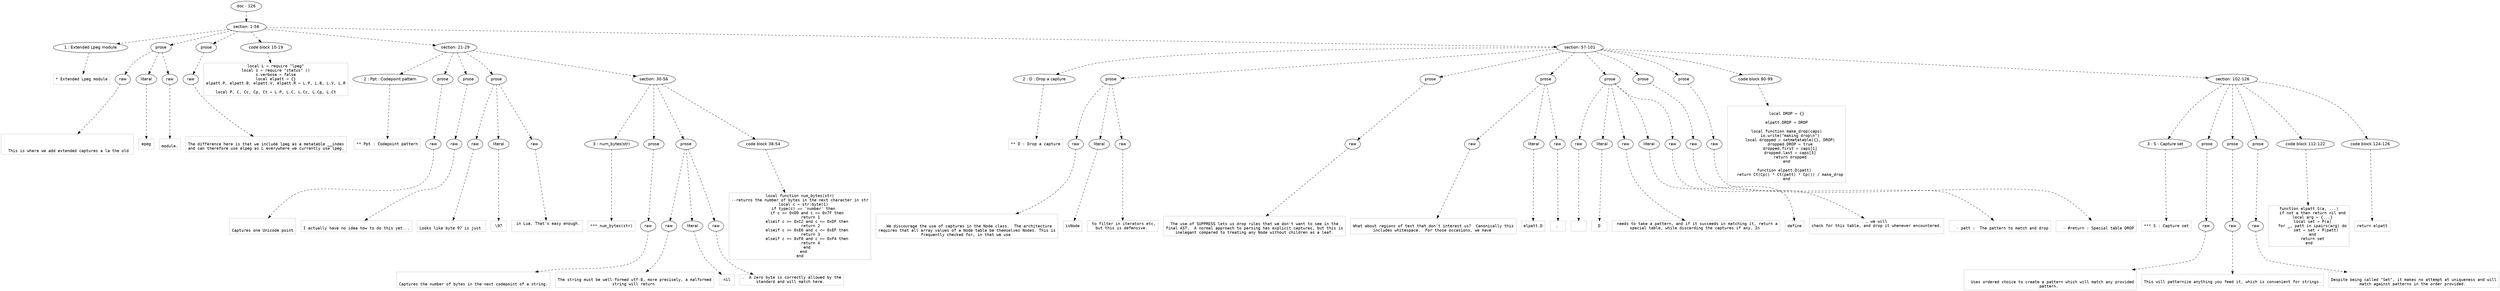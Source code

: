 digraph hierarchy {

node [fontname=Helvetica]
edge [style=dashed]

doc_0 [label="doc - 126"]


doc_0 -> { section_1}
{rank=same; section_1}

section_1 [label="section: 1-56"]


section_1 -> { header_2 prose_3 prose_4 codeblock_5 section_6 section_7}
{rank=same; header_2 prose_3 prose_4 codeblock_5 section_6 section_7}

header_2 [label="1 : Extended Lpeg module"]

prose_3 [label="prose"]

prose_4 [label="prose"]

codeblock_5 [label="code block 10-19"]

section_6 [label="section: 21-29"]

section_7 [label="section: 57-101"]


header_2 -> leaf_8
leaf_8  [color=Gray,shape=rectangle,fontname=Inconsolata,label="* Extended Lpeg module"]
prose_3 -> { raw_9 literal_10 raw_11}
{rank=same; raw_9 literal_10 raw_11}

raw_9 [label="raw"]

literal_10 [label="literal"]

raw_11 [label="raw"]


raw_9 -> leaf_12
leaf_12  [color=Gray,shape=rectangle,fontname=Inconsolata,label="


  This is where we add extended captures a la the old "]
literal_10 -> leaf_13
leaf_13  [color=Gray,shape=rectangle,fontname=Inconsolata,label="epeg"]
raw_11 -> leaf_14
leaf_14  [color=Gray,shape=rectangle,fontname=Inconsolata,label=" 
module.
"]
prose_4 -> { raw_15}
{rank=same; raw_15}

raw_15 [label="raw"]


raw_15 -> leaf_16
leaf_16  [color=Gray,shape=rectangle,fontname=Inconsolata,label="
The difference here is that we include lpeg as a metatable __index
and can therefore use elpeg as L everywhere we currently use lpeg.
"]
codeblock_5 -> leaf_17
leaf_17  [color=Gray,shape=rectangle,fontname=Inconsolata,label="local L = require \"lpeg\"
local s = require \"status\" ()
s.verbose = false
local elpatt = {}
elpatt.P, elpatt.B, elpatt.V, elpatt.R = L.P, L.B, L.V, L.R

local P, C, Cc, Cp, Ct = L.P, L.C, L.Cc, L.Cp, L.Ct
"]
section_6 -> { header_18 prose_19 prose_20 prose_21 section_22}
{rank=same; header_18 prose_19 prose_20 prose_21 section_22}

header_18 [label="2 : Ppt : Codepoint pattern"]

prose_19 [label="prose"]

prose_20 [label="prose"]

prose_21 [label="prose"]

section_22 [label="section: 30-56"]


header_18 -> leaf_23
leaf_23  [color=Gray,shape=rectangle,fontname=Inconsolata,label="** Ppt : Codepoint pattern"]
prose_19 -> { raw_24}
{rank=same; raw_24}

raw_24 [label="raw"]


raw_24 -> leaf_25
leaf_25  [color=Gray,shape=rectangle,fontname=Inconsolata,label="

Captures one Unicode point
"]
prose_20 -> { raw_26}
{rank=same; raw_26}

raw_26 [label="raw"]


raw_26 -> leaf_27
leaf_27  [color=Gray,shape=rectangle,fontname=Inconsolata,label="
I actually have no idea how to do this yet...
"]
prose_21 -> { raw_28 literal_29 raw_30}
{rank=same; raw_28 literal_29 raw_30}

raw_28 [label="raw"]

literal_29 [label="literal"]

raw_30 [label="raw"]


raw_28 -> leaf_31
leaf_31  [color=Gray,shape=rectangle,fontname=Inconsolata,label="
Looks like byte 97 is just "]
literal_29 -> leaf_32
leaf_32  [color=Gray,shape=rectangle,fontname=Inconsolata,label="\\97"]
raw_30 -> leaf_33
leaf_33  [color=Gray,shape=rectangle,fontname=Inconsolata,label=" in Lua. That's easy enough.

"]
section_22 -> { header_34 prose_35 prose_36 codeblock_37}
{rank=same; header_34 prose_35 prose_36 codeblock_37}

header_34 [label="3 : num_bytes(str)"]

prose_35 [label="prose"]

prose_36 [label="prose"]

codeblock_37 [label="code block 38-54"]


header_34 -> leaf_38
leaf_38  [color=Gray,shape=rectangle,fontname=Inconsolata,label="*** num_bytes(str)"]
prose_35 -> { raw_39}
{rank=same; raw_39}

raw_39 [label="raw"]


raw_39 -> leaf_40
leaf_40  [color=Gray,shape=rectangle,fontname=Inconsolata,label="

Captures the number of bytes in the next codepoint of a string.
"]
prose_36 -> { raw_41 literal_42 raw_43}
{rank=same; raw_41 literal_42 raw_43}

raw_41 [label="raw"]

literal_42 [label="literal"]

raw_43 [label="raw"]


raw_41 -> leaf_44
leaf_44  [color=Gray,shape=rectangle,fontname=Inconsolata,label="
The string must be well-formed utf-8, more precisely, a malformed
string will return "]
literal_42 -> leaf_45
leaf_45  [color=Gray,shape=rectangle,fontname=Inconsolata,label="nil"]
raw_43 -> leaf_46
leaf_46  [color=Gray,shape=rectangle,fontname=Inconsolata,label=".  A zero byte is correctly allowed by the
standard and will match here. 
"]
codeblock_37 -> leaf_47
leaf_47  [color=Gray,shape=rectangle,fontname=Inconsolata,label="local function num_bytes(str)
--returns the number of bytes in the next character in str
   local c = str:byte(1)
   if type(c) == 'number' then
      if c >= 0x00 and c <= 0x7F then
         return 1
      elseif c >= 0xC2 and c <= 0xDF then
         return 2
      elseif c >= 0xE0 and c <= 0xEF then
         return 3
      elseif c >= 0xF0 and c <= 0xF4 then
         return 4
      end
   end
end"]
section_7 -> { header_48 prose_49 prose_50 prose_51 prose_52 prose_53 prose_54 codeblock_55 section_56}
{rank=same; header_48 prose_49 prose_50 prose_51 prose_52 prose_53 prose_54 codeblock_55 section_56}

header_48 [label="2 : D : Drop a capture"]

prose_49 [label="prose"]

prose_50 [label="prose"]

prose_51 [label="prose"]

prose_52 [label="prose"]

prose_53 [label="prose"]

prose_54 [label="prose"]

codeblock_55 [label="code block 80-99"]

section_56 [label="section: 102-126"]


header_48 -> leaf_57
leaf_57  [color=Gray,shape=rectangle,fontname=Inconsolata,label="** D : Drop a capture"]
prose_49 -> { raw_58 literal_59 raw_60}
{rank=same; raw_58 literal_59 raw_60}

raw_58 [label="raw"]

literal_59 [label="literal"]

raw_60 [label="raw"]


raw_58 -> leaf_61
leaf_61  [color=Gray,shape=rectangle,fontname=Inconsolata,label="

  We discourage the use of captures in the Node class.  The architecture
requires that all array values of a Node table be themselves Nodes. This is
frequently checked for, in that we use "]
literal_59 -> leaf_62
leaf_62  [color=Gray,shape=rectangle,fontname=Inconsolata,label="isNode"]
raw_60 -> leaf_63
leaf_63  [color=Gray,shape=rectangle,fontname=Inconsolata,label=" to filter in iterators etc,
but this is defensive. 
"]
prose_50 -> { raw_64}
{rank=same; raw_64}

raw_64 [label="raw"]


raw_64 -> leaf_65
leaf_65  [color=Gray,shape=rectangle,fontname=Inconsolata,label="
The use of SUPPRESS lets us drop rules that we don't want to see in the
final AST.  A normal approach to parsing has explicit captures, but this is
inelegant compared to treating any Node without children as a leaf.
"]
prose_51 -> { raw_66 literal_67 raw_68}
{rank=same; raw_66 literal_67 raw_68}

raw_66 [label="raw"]

literal_67 [label="literal"]

raw_68 [label="raw"]


raw_66 -> leaf_69
leaf_69  [color=Gray,shape=rectangle,fontname=Inconsolata,label="
What about regions of text that don't interest us?  Canonically this
includes whitespace.  For those occasions, we have "]
literal_67 -> leaf_70
leaf_70  [color=Gray,shape=rectangle,fontname=Inconsolata,label="elpatt.D"]
raw_68 -> leaf_71
leaf_71  [color=Gray,shape=rectangle,fontname=Inconsolata,label=". 
"]
prose_52 -> { raw_72 literal_73 raw_74 literal_75 raw_76}
{rank=same; raw_72 literal_73 raw_74 literal_75 raw_76}

raw_72 [label="raw"]

literal_73 [label="literal"]

raw_74 [label="raw"]

literal_75 [label="literal"]

raw_76 [label="raw"]


raw_72 -> leaf_77
leaf_77  [color=Gray,shape=rectangle,fontname=Inconsolata,label=""]
literal_73 -> leaf_78
leaf_78  [color=Gray,shape=rectangle,fontname=Inconsolata,label="D"]
raw_74 -> leaf_79
leaf_79  [color=Gray,shape=rectangle,fontname=Inconsolata,label=" needs to take a pattern, and if it succeeds in matching it, return a
special table, while discarding the captures if any. In "]
literal_75 -> leaf_80
leaf_80  [color=Gray,shape=rectangle,fontname=Inconsolata,label="define"]
raw_76 -> leaf_81
leaf_81  [color=Gray,shape=rectangle,fontname=Inconsolata,label=", we will
check for this table, and drop it whenever encountered.

"]
prose_53 -> { raw_82}
{rank=same; raw_82}

raw_82 [label="raw"]


raw_82 -> leaf_83
leaf_83  [color=Gray,shape=rectangle,fontname=Inconsolata,label="
  - patt :  The pattern to match and drop
"]
prose_54 -> { raw_84}
{rank=same; raw_84}

raw_84 [label="raw"]


raw_84 -> leaf_85
leaf_85  [color=Gray,shape=rectangle,fontname=Inconsolata,label="
  - #return : Special table DROP
"]
codeblock_55 -> leaf_86
leaf_86  [color=Gray,shape=rectangle,fontname=Inconsolata,label="
local DROP = {}

elpatt.DROP = DROP

local function make_drop(caps)
   io.write(\"making drop\\n\")
   local dropped = setmetatable({}, DROP)
   dropped.DROP = true
   dropped.first = caps[1]
   dropped.last = caps[3]
   return dropped
end

function elpatt.D(patt)  
   return Ct(Cp() * Ct(patt) * Cp()) / make_drop
end
"]
section_56 -> { header_87 prose_88 prose_89 prose_90 codeblock_91 codeblock_92}
{rank=same; header_87 prose_88 prose_89 prose_90 codeblock_91 codeblock_92}

header_87 [label="3 : S : Capture set"]

prose_88 [label="prose"]

prose_89 [label="prose"]

prose_90 [label="prose"]

codeblock_91 [label="code block 112-122"]

codeblock_92 [label="code block 124-126"]


header_87 -> leaf_93
leaf_93  [color=Gray,shape=rectangle,fontname=Inconsolata,label="*** S : Capture set"]
prose_88 -> { raw_94}
{rank=same; raw_94}

raw_94 [label="raw"]


raw_94 -> leaf_95
leaf_95  [color=Gray,shape=rectangle,fontname=Inconsolata,label="

  Uses ordered choice to create a pattern which will match any provided
pattern. 
"]
prose_89 -> { raw_96}
{rank=same; raw_96}

raw_96 [label="raw"]


raw_96 -> leaf_97
leaf_97  [color=Gray,shape=rectangle,fontname=Inconsolata,label="
This will patternize anything you feed it, which is convenient for strings.
"]
prose_90 -> { raw_98}
{rank=same; raw_98}

raw_98 [label="raw"]


raw_98 -> leaf_99
leaf_99  [color=Gray,shape=rectangle,fontname=Inconsolata,label="
Despite being called \"Set\", it makes no attempt at uniqueness and will
match against patterns in the order provided. 
"]
codeblock_91 -> leaf_100
leaf_100  [color=Gray,shape=rectangle,fontname=Inconsolata,label="function elpatt.S(a, ...)
   if not a then return nil end
   local arg = {...}
   local set = P(a)
   for _, patt in ipairs(arg) do
      set = set + P(patt)
   end
   return set
end"]
codeblock_92 -> leaf_101
leaf_101  [color=Gray,shape=rectangle,fontname=Inconsolata,label="return elpatt"]

}
